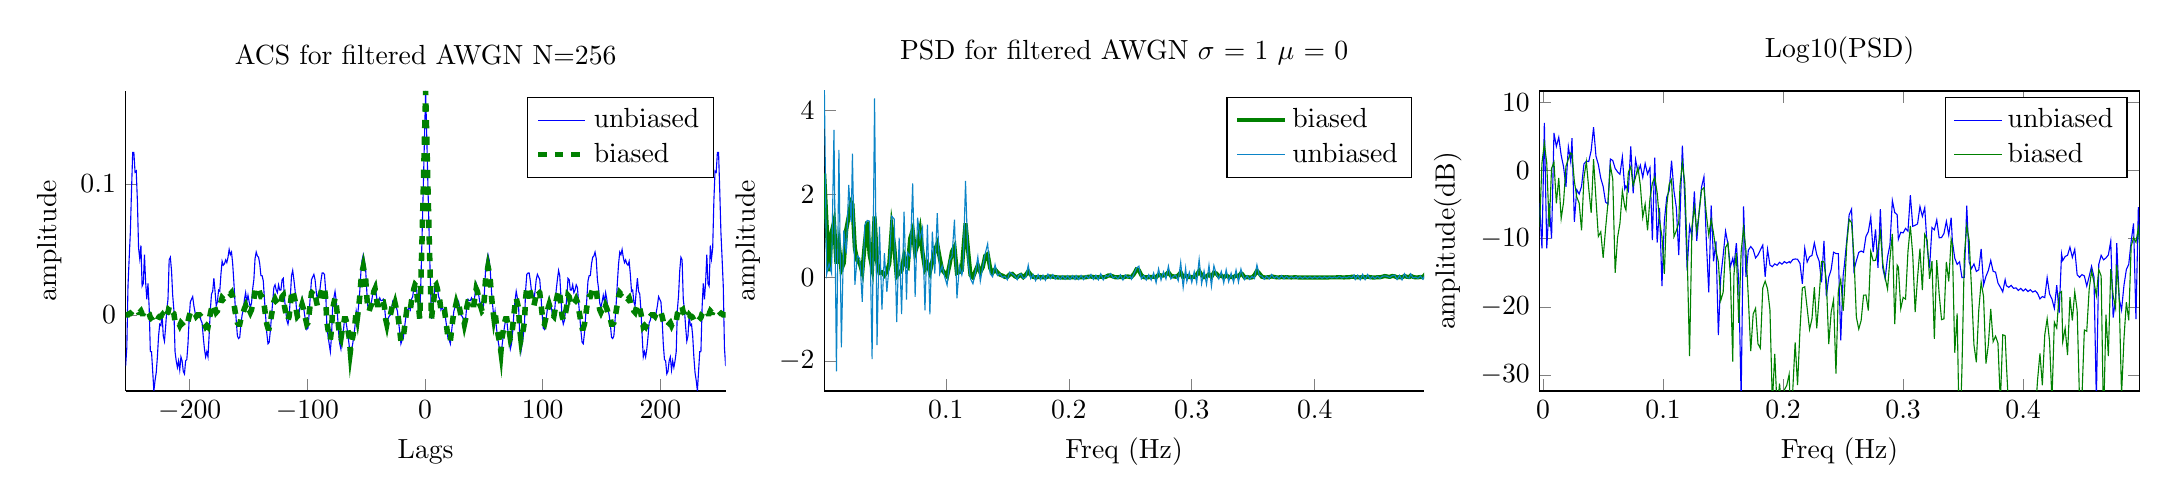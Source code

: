 % This file was created by matlab2tikz v0.4.7 running on MATLAB 8.1.
% Copyright (c) 2008--2014, Nico Schlömer <nico.schloemer@gmail.com>
% All rights reserved.
% Minimal pgfplots version: 1.3
% 
% The latest updates can be retrieved from
%   http://www.mathworks.com/matlabcentral/fileexchange/22022-matlab2tikz
% where you can also make suggestions and rate matlab2tikz.
% 
%
% defining custom colors
\definecolor{mycolor1}{rgb}{0.043,0.518,0.78}%
%
\begin{tikzpicture}

\begin{axis}[%
width=3in,
height=1.5in,
scale only axis,
xmin=0.001,
xmax=0.489,
xlabel={Freq (Hz)},
ymin=-2.723,
ymax=4.475,
ylabel={amplitude},
name=plot2,
title={PSD for filtered AWGN $\sigma$ = 1 $\mu$ = 0},
axis x line*=bottom,
axis y line*=left,
legend style={draw=black,fill=white,legend cell align=left}
]
\addplot [color=black!50!green,solid,line width=1.5pt]
  table[row sep=crcr]{-0.498	0.011\\
-0.496	0.051\\
-0.494	0.144\\
-0.492	0.089\\
-0.49	0.103\\
-0.488	0.078\\
-0.486	0.006\\
-0.484	0.012\\
-0.482	0.003\\
-0.48	0.001\\
-0.478	0.014\\
-0.477	0.041\\
-0.475	0.01\\
-0.473	0.015\\
-0.471	0.036\\
-0.469	0.002\\
-0.467	0.008\\
-0.465	0.0\\
-0.463	0.028\\
-0.461	0.035\\
-0.459	0.015\\
-0.457	0.023\\
-0.455	0.034\\
-0.453	0.018\\
-0.451	0.004\\
-0.449	0.005\\
-0.447	0.0\\
-0.445	0.0\\
-0.443	0.009\\
-0.441	0.017\\
-0.439	0.006\\
-0.437	0.014\\
-0.435	0.002\\
-0.433	0.005\\
-0.432	0.003\\
-0.43	0.017\\
-0.428	0.016\\
-0.426	0.005\\
-0.424	0.006\\
-0.422	0.0\\
-0.42	0.003\\
-0.418	0.007\\
-0.416	0.004\\
-0.414	0.001\\
-0.412	0.002\\
-0.41	0.001\\
-0.408	0.0\\
-0.406	0.0\\
-0.404	0.0\\
-0.402	0.0\\
-0.4	1.486e-05\\
-0.398	4.343e-05\\
-0.396	4.334e-05\\
-0.394	1.888e-05\\
-0.392	0.0\\
-0.39	0.0\\
-0.388	2.94e-05\\
-0.386	0.0\\
-0.385	0.001\\
-0.383	0.004\\
-0.381	0.004\\
-0.379	0.0\\
-0.377	0.003\\
-0.375	0.004\\
-0.373	0.003\\
-0.371	0.009\\
-0.369	0.003\\
-0.367	0.001\\
-0.365	0.014\\
-0.363	0.023\\
-0.361	0.009\\
-0.359	0.002\\
-0.357	0.003\\
-0.355	0.018\\
-0.353	0.095\\
-0.351	0.155\\
-0.349	0.057\\
-0.347	0.001\\
-0.345	7.585e-05\\
-0.343	0.008\\
-0.341	0.002\\
-0.34	0.082\\
-0.338	0.098\\
-0.336	0.024\\
-0.334	0.046\\
-0.332	0.007\\
-0.33	0.007\\
-0.328	0.015\\
-0.326	0.048\\
-0.324	0.003\\
-0.322	0.047\\
-0.32	0.026\\
-0.318	0.095\\
-0.316	0.116\\
-0.314	0.018\\
-0.312	0.072\\
-0.31	0.027\\
-0.308	0.008\\
-0.306	0.058\\
-0.304	0.153\\
-0.302	0.065\\
-0.3	0.013\\
-0.298	0.014\\
-0.296	0.009\\
-0.295	0.038\\
-0.293	0.041\\
-0.291	0.006\\
-0.289	0.118\\
-0.287	0.051\\
-0.285	0.018\\
-0.283	0.027\\
-0.281	0.043\\
-0.279	0.125\\
-0.277	0.07\\
-0.275	0.048\\
-0.273	0.048\\
-0.271	0.065\\
-0.269	0.009\\
-0.267	0.015\\
-0.265	0.015\\
-0.263	0.006\\
-0.261	0.005\\
-0.259	0.007\\
-0.257	0.055\\
-0.255	0.171\\
-0.253	0.192\\
-0.251	0.082\\
-0.25	0.016\\
-0.248	0.009\\
-0.246	0.025\\
-0.244	0.017\\
-0.242	0.001\\
-0.24	0.013\\
-0.238	0.008\\
-0.236	0.003\\
-0.234	0.024\\
-0.232	0.046\\
-0.23	0.046\\
-0.228	0.014\\
-0.226	0.005\\
-0.224	0.019\\
-0.222	0.007\\
-0.22	0.005\\
-0.218	0.01\\
-0.216	0.02\\
-0.214	0.019\\
-0.212	0.005\\
-0.21	0.001\\
-0.208	0.003\\
-0.206	0.001\\
-0.205	0.0\\
-0.203	0.001\\
-0.201	0.001\\
-0.199	0.001\\
-0.197	0.0\\
-0.195	0.001\\
-0.193	0.0\\
-0.191	0.002\\
-0.189	0.0\\
-0.187	0.009\\
-0.185	0.018\\
-0.183	0.024\\
-0.181	0.019\\
-0.179	0.002\\
-0.177	0.003\\
-0.175	0.01\\
-0.173	0.008\\
-0.171	0.002\\
-0.169	0.013\\
-0.167	0.067\\
-0.165	0.144\\
-0.163	0.064\\
-0.161	0.006\\
-0.159	0.061\\
-0.158	0.031\\
-0.156	0.002\\
-0.154	0.03\\
-0.152	0.086\\
-0.15	0.074\\
-0.148	0.016\\
-0.146	0.012\\
-0.144	0.046\\
-0.142	0.067\\
-0.14	0.12\\
-0.138	0.192\\
-0.136	0.113\\
-0.134	0.226\\
-0.132	0.558\\
-0.13	0.518\\
-0.128	0.245\\
-0.126	0.127\\
-0.124	0.29\\
-0.122	0.152\\
-0.12	0.002\\
-0.118	0.061\\
-0.116	0.669\\
-0.114	1.302\\
-0.113	0.585\\
-0.111	0.173\\
-0.109	0.131\\
-0.107	0.107\\
-0.105	0.735\\
-0.103	0.626\\
-0.101	0.305\\
-0.099	0.031\\
-0.097	0.107\\
-0.095	0.182\\
-0.093	0.47\\
-0.091	0.8\\
-0.089	0.65\\
-0.087	0.389\\
-0.085	0.133\\
-0.083	0.321\\
-0.081	0.206\\
-0.079	0.601\\
-0.077	1.116\\
-0.075	0.798\\
-0.073	0.603\\
-0.071	1.132\\
-0.069	0.939\\
-0.068	0.262\\
-0.066	0.293\\
-0.064	0.502\\
-0.062	0.169\\
-0.06	0.104\\
-0.058	0.031\\
-0.056	0.746\\
-0.054	1.183\\
-0.052	0.333\\
-0.05	0.14\\
-0.048	0.052\\
-0.046	0.126\\
-0.044	0.108\\
-0.042	0.379\\
-0.04	1.462\\
-0.038	0.24\\
-0.036	0.539\\
-0.034	1.342\\
-0.032	0.787\\
-0.03	0.132\\
-0.028	0.333\\
-0.026	0.408\\
-0.024	0.696\\
-0.023	1.759\\
-0.021	1.803\\
-0.019	1.466\\
-0.017	1.155\\
-0.015	0.343\\
-0.013	0.197\\
-0.011	0.778\\
-0.009	0.33\\
-0.007	1.322\\
-0.005	1.07\\
-0.003	0.148\\
-0.001	1.285\\
0.001	2.495\\
0.003	1.285\\
0.005	0.148\\
0.007	1.07\\
0.009	1.322\\
0.011	0.33\\
0.013	0.778\\
0.015	0.197\\
0.017	0.343\\
0.019	1.155\\
0.021	1.466\\
0.023	1.803\\
0.024	1.759\\
0.026	0.696\\
0.028	0.408\\
0.03	0.333\\
0.032	0.132\\
0.034	0.787\\
0.036	1.342\\
0.038	0.539\\
0.04	0.24\\
0.042	1.462\\
0.044	0.379\\
0.046	0.108\\
0.048	0.126\\
0.05	0.052\\
0.052	0.14\\
0.054	0.333\\
0.056	1.183\\
0.058	0.746\\
0.06	0.031\\
0.062	0.104\\
0.064	0.169\\
0.066	0.502\\
0.068	0.293\\
0.069	0.262\\
0.071	0.939\\
0.073	1.132\\
0.075	0.603\\
0.077	0.798\\
0.079	1.116\\
0.081	0.601\\
0.083	0.206\\
0.085	0.321\\
0.087	0.133\\
0.089	0.389\\
0.091	0.65\\
0.093	0.8\\
0.095	0.47\\
0.097	0.182\\
0.099	0.107\\
0.101	0.031\\
0.103	0.305\\
0.105	0.626\\
0.107	0.735\\
0.109	0.107\\
0.111	0.131\\
0.113	0.173\\
0.114	0.585\\
0.116	1.302\\
0.118	0.669\\
0.12	0.061\\
0.122	0.002\\
0.124	0.152\\
0.126	0.29\\
0.128	0.127\\
0.13	0.245\\
0.132	0.518\\
0.134	0.558\\
0.136	0.226\\
0.138	0.113\\
0.14	0.192\\
0.142	0.12\\
0.144	0.067\\
0.146	0.046\\
0.148	0.012\\
0.15	0.016\\
0.152	0.074\\
0.154	0.086\\
0.156	0.03\\
0.158	0.002\\
0.159	0.031\\
0.161	0.061\\
0.163	0.006\\
0.165	0.064\\
0.167	0.144\\
0.169	0.067\\
0.171	0.013\\
0.173	0.002\\
0.175	0.008\\
0.177	0.01\\
0.179	0.003\\
0.181	0.002\\
0.183	0.019\\
0.185	0.024\\
0.187	0.018\\
0.189	0.009\\
0.191	0.0\\
0.193	0.002\\
0.195	0.0\\
0.197	0.001\\
0.199	0.0\\
0.201	0.001\\
0.203	0.001\\
0.205	0.001\\
0.206	0.0\\
0.208	0.001\\
0.21	0.003\\
0.212	0.001\\
0.214	0.005\\
0.216	0.019\\
0.218	0.02\\
0.22	0.01\\
0.222	0.005\\
0.224	0.007\\
0.226	0.019\\
0.228	0.005\\
0.23	0.014\\
0.232	0.046\\
0.234	0.046\\
0.236	0.024\\
0.238	0.003\\
0.24	0.008\\
0.242	0.013\\
0.244	0.001\\
0.246	0.017\\
0.248	0.025\\
0.25	0.009\\
0.251	0.016\\
0.253	0.082\\
0.255	0.192\\
0.257	0.171\\
0.259	0.055\\
0.261	0.007\\
0.263	0.005\\
0.265	0.006\\
0.267	0.015\\
0.269	0.015\\
0.271	0.009\\
0.273	0.065\\
0.275	0.048\\
0.277	0.048\\
0.279	0.07\\
0.281	0.125\\
0.283	0.043\\
0.285	0.027\\
0.287	0.018\\
0.289	0.051\\
0.291	0.118\\
0.293	0.006\\
0.295	0.041\\
0.296	0.038\\
0.298	0.009\\
0.3	0.014\\
0.302	0.013\\
0.304	0.065\\
0.306	0.153\\
0.308	0.058\\
0.31	0.008\\
0.312	0.027\\
0.314	0.072\\
0.316	0.018\\
0.318	0.116\\
0.32	0.095\\
0.322	0.026\\
0.324	0.047\\
0.326	0.003\\
0.328	0.048\\
0.33	0.015\\
0.332	0.007\\
0.334	0.007\\
0.336	0.046\\
0.338	0.024\\
0.34	0.098\\
0.341	0.082\\
0.343	0.002\\
0.345	0.008\\
0.347	7.585e-05\\
0.349	0.001\\
0.351	0.057\\
0.353	0.155\\
0.355	0.095\\
0.357	0.018\\
0.359	0.003\\
0.361	0.002\\
0.363	0.009\\
0.365	0.023\\
0.367	0.014\\
0.369	0.001\\
0.371	0.003\\
0.373	0.009\\
0.375	0.003\\
0.377	0.004\\
0.379	0.003\\
0.381	0.0\\
0.383	0.004\\
0.385	0.004\\
0.386	0.001\\
0.388	0.0\\
0.39	2.94e-05\\
0.392	0.0\\
0.394	0.0\\
0.396	1.888e-05\\
0.398	4.334e-05\\
0.4	4.343e-05\\
0.402	1.486e-05\\
0.404	0.0\\
0.406	0.0\\
0.408	0.0\\
0.41	0.0\\
0.412	0.001\\
0.414	0.002\\
0.416	0.001\\
0.418	0.004\\
0.42	0.007\\
0.422	0.003\\
0.424	0.0\\
0.426	0.006\\
0.428	0.005\\
0.43	0.016\\
0.432	0.017\\
0.433	0.003\\
0.435	0.005\\
0.437	0.002\\
0.439	0.014\\
0.441	0.006\\
0.443	0.017\\
0.445	0.009\\
0.447	0.0\\
0.449	0.0\\
0.451	0.005\\
0.453	0.004\\
0.455	0.018\\
0.457	0.034\\
0.459	0.023\\
0.461	0.015\\
0.463	0.035\\
0.465	0.028\\
0.467	0.0\\
0.469	0.008\\
0.471	0.002\\
0.473	0.036\\
0.475	0.015\\
0.477	0.01\\
0.478	0.041\\
0.48	0.014\\
0.482	0.001\\
0.484	0.003\\
0.486	0.012\\
0.488	0.006\\
0.49	0.078\\
0.492	0.103\\
0.494	0.089\\
0.496	0.144\\
0.498	0.051\\
0.5	0.011\\
};
\addlegendentry{biased};

\addplot [color=mycolor1,solid]
  table[row sep=crcr]{-0.498	0.011\\
-0.496	-0.027\\
-0.494	0.289\\
-0.492	-0.007\\
-0.49	0.167\\
-0.488	0.091\\
-0.486	-0.042\\
-0.484	0.035\\
-0.482	-0.021\\
-0.48	0.009\\
-0.478	-0.013\\
-0.477	0.086\\
-0.475	-0.013\\
-0.473	-0.007\\
-0.471	0.092\\
-0.469	-0.058\\
-0.467	0.052\\
-0.465	-0.049\\
-0.463	0.057\\
-0.461	0.042\\
-0.459	-0.0\\
-0.457	0.028\\
-0.455	0.039\\
-0.453	0.028\\
-0.451	-0.02\\
-0.449	0.028\\
-0.447	-0.03\\
-0.445	0.027\\
-0.443	-0.03\\
-0.441	0.07\\
-0.439	-0.053\\
-0.437	0.075\\
-0.435	-0.057\\
-0.433	0.055\\
-0.432	-0.048\\
-0.43	0.06\\
-0.428	-0.008\\
-0.426	0.021\\
-0.424	-0.01\\
-0.422	0.013\\
-0.42	-0.015\\
-0.418	0.027\\
-0.416	-0.014\\
-0.414	0.014\\
-0.412	-0.013\\
-0.41	0.016\\
-0.408	-0.017\\
-0.406	0.017\\
-0.404	-0.018\\
-0.402	0.017\\
-0.4	-0.018\\
-0.398	0.017\\
-0.396	-0.019\\
-0.394	0.017\\
-0.392	-0.019\\
-0.39	0.019\\
-0.388	-0.021\\
-0.386	0.019\\
-0.385	-0.021\\
-0.383	0.025\\
-0.381	-0.017\\
-0.379	0.019\\
-0.377	-0.022\\
-0.375	0.032\\
-0.373	-0.033\\
-0.371	0.048\\
-0.369	-0.034\\
-0.367	0.028\\
-0.365	-0.021\\
-0.363	0.071\\
-0.361	-0.035\\
-0.359	0.033\\
-0.357	-0.043\\
-0.355	0.036\\
-0.353	0.045\\
-0.351	0.304\\
-0.349	-0.027\\
-0.347	0.027\\
-0.345	-0.046\\
-0.343	0.042\\
-0.341	-0.052\\
-0.34	0.093\\
-0.338	0.204\\
-0.336	-0.113\\
-0.334	0.18\\
-0.332	-0.119\\
-0.33	0.104\\
-0.328	-0.103\\
-0.326	0.188\\
-0.324	-0.135\\
-0.322	0.145\\
-0.32	-0.037\\
-0.318	0.076\\
-0.316	0.285\\
-0.314	-0.212\\
-0.312	0.295\\
-0.31	-0.165\\
-0.308	0.157\\
-0.306	-0.152\\
-0.304	0.434\\
-0.302	-0.129\\
-0.3	0.142\\
-0.298	-0.122\\
-0.296	0.124\\
-0.295	-0.098\\
-0.293	0.225\\
-0.291	-0.241\\
-0.289	0.363\\
-0.287	-0.081\\
-0.285	0.054\\
-0.283	0.026\\
-0.281	-0.037\\
-0.279	0.272\\
-0.277	-0.037\\
-0.275	0.137\\
-0.273	-0.064\\
-0.271	0.207\\
-0.269	-0.127\\
-0.267	0.108\\
-0.265	-0.063\\
-0.263	0.066\\
-0.261	-0.063\\
-0.259	0.048\\
-0.257	-0.034\\
-0.255	0.271\\
-0.253	0.223\\
-0.251	0.094\\
-0.25	-0.041\\
-0.248	0.029\\
-0.246	-0.003\\
-0.244	0.06\\
-0.242	-0.061\\
-0.24	0.063\\
-0.238	-0.035\\
-0.236	0.027\\
-0.234	-0.014\\
-0.232	0.093\\
-0.23	0.023\\
-0.228	0.047\\
-0.226	-0.058\\
-0.224	0.087\\
-0.222	-0.057\\
-0.22	0.054\\
-0.218	-0.046\\
-0.216	0.072\\
-0.214	-0.022\\
-0.212	0.044\\
-0.21	-0.05\\
-0.208	0.05\\
-0.206	-0.049\\
-0.205	0.044\\
-0.203	-0.046\\
-0.201	0.044\\
-0.199	-0.046\\
-0.197	0.042\\
-0.195	-0.045\\
-0.193	0.041\\
-0.191	-0.043\\
-0.189	0.039\\
-0.187	-0.041\\
-0.185	0.07\\
-0.183	-0.028\\
-0.181	0.081\\
-0.179	-0.068\\
-0.177	0.058\\
-0.175	-0.052\\
-0.173	0.069\\
-0.171	-0.077\\
-0.169	0.068\\
-0.167	-0.028\\
-0.165	0.297\\
-0.163	-0.0\\
-0.161	-0.023\\
-0.159	0.086\\
-0.158	0.04\\
-0.156	-0.052\\
-0.154	0.039\\
-0.152	0.083\\
-0.15	0.129\\
-0.148	-0.057\\
-0.146	0.027\\
-0.144	0.004\\
-0.142	0.091\\
-0.14	0.047\\
-0.138	0.308\\
-0.136	0.016\\
-0.134	0.091\\
-0.132	0.81\\
-0.13	0.574\\
-0.128	0.25\\
-0.126	-0.093\\
-0.124	0.493\\
-0.122	0.108\\
-0.12	-0.153\\
-0.118	-0.034\\
-0.116	0.388\\
-0.114	2.315\\
-0.113	0.198\\
-0.111	0.057\\
-0.109	0.283\\
-0.107	-0.5\\
-0.105	1.387\\
-0.103	0.503\\
-0.101	0.407\\
-0.099	-0.183\\
-0.097	0.02\\
-0.095	0.283\\
-0.093	0.087\\
-0.091	1.545\\
-0.089	0.095\\
-0.087	1.099\\
-0.085	-0.885\\
-0.083	1.265\\
-0.081	-0.792\\
-0.079	1.192\\
-0.077	0.928\\
-0.075	1.437\\
-0.073	-0.463\\
-0.071	2.255\\
-0.069	0.5\\
-0.068	0.593\\
-0.066	-0.534\\
-0.064	1.579\\
-0.062	-0.879\\
-0.06	0.953\\
-0.058	-1.072\\
-0.056	1.401\\
-0.054	1.471\\
-0.052	0.323\\
-0.05	-0.344\\
-0.048	0.581\\
-0.046	-0.773\\
-0.044	1.22\\
-0.042	-1.623\\
-0.04	4.297\\
-0.038	-1.958\\
-0.036	1.351\\
-0.034	1.369\\
-0.032	1.246\\
-0.03	-0.586\\
-0.028	0.452\\
-0.026	0.523\\
-0.024	-0.177\\
-0.023	2.971\\
-0.021	1.332\\
-0.019	2.22\\
-0.017	0.578\\
-0.015	1.132\\
-0.013	-1.677\\
-0.011	3.06\\
-0.009	-2.251\\
-0.007	3.541\\
-0.005	0.1\\
-0.003	0.332\\
-0.001	0.072\\
0.001	4.971\\
0.003	0.072\\
0.005	0.332\\
0.007	0.1\\
0.009	3.541\\
0.011	-2.251\\
0.013	3.06\\
0.015	-1.677\\
0.017	1.132\\
0.019	0.578\\
0.021	2.22\\
0.023	1.332\\
0.024	2.971\\
0.026	-0.177\\
0.028	0.523\\
0.03	0.452\\
0.032	-0.586\\
0.034	1.246\\
0.036	1.369\\
0.038	1.351\\
0.04	-1.958\\
0.042	4.297\\
0.044	-1.623\\
0.046	1.22\\
0.048	-0.773\\
0.05	0.581\\
0.052	-0.344\\
0.054	0.323\\
0.056	1.471\\
0.058	1.401\\
0.06	-1.072\\
0.062	0.953\\
0.064	-0.879\\
0.066	1.579\\
0.068	-0.534\\
0.069	0.593\\
0.071	0.5\\
0.073	2.255\\
0.075	-0.463\\
0.077	1.437\\
0.079	0.928\\
0.081	1.192\\
0.083	-0.792\\
0.085	1.265\\
0.087	-0.885\\
0.089	1.099\\
0.091	0.095\\
0.093	1.545\\
0.095	0.087\\
0.097	0.283\\
0.099	0.02\\
0.101	-0.183\\
0.103	0.407\\
0.105	0.503\\
0.107	1.387\\
0.109	-0.5\\
0.111	0.283\\
0.113	0.057\\
0.114	0.198\\
0.116	2.315\\
0.118	0.388\\
0.12	-0.034\\
0.122	-0.153\\
0.124	0.108\\
0.126	0.493\\
0.128	-0.093\\
0.13	0.25\\
0.132	0.574\\
0.134	0.81\\
0.136	0.091\\
0.138	0.016\\
0.14	0.308\\
0.142	0.047\\
0.144	0.091\\
0.146	0.004\\
0.148	0.027\\
0.15	-0.057\\
0.152	0.129\\
0.154	0.083\\
0.156	0.039\\
0.158	-0.052\\
0.159	0.04\\
0.161	0.086\\
0.163	-0.023\\
0.165	-0.0\\
0.167	0.297\\
0.169	-0.028\\
0.171	0.068\\
0.173	-0.077\\
0.175	0.069\\
0.177	-0.052\\
0.179	0.058\\
0.181	-0.068\\
0.183	0.081\\
0.185	-0.028\\
0.187	0.07\\
0.189	-0.041\\
0.191	0.039\\
0.193	-0.043\\
0.195	0.041\\
0.197	-0.045\\
0.199	0.042\\
0.201	-0.046\\
0.203	0.044\\
0.205	-0.046\\
0.206	0.044\\
0.208	-0.049\\
0.21	0.05\\
0.212	-0.05\\
0.214	0.044\\
0.216	-0.022\\
0.218	0.072\\
0.22	-0.046\\
0.222	0.054\\
0.224	-0.057\\
0.226	0.087\\
0.228	-0.058\\
0.23	0.047\\
0.232	0.023\\
0.234	0.093\\
0.236	-0.014\\
0.238	0.027\\
0.24	-0.035\\
0.242	0.063\\
0.244	-0.061\\
0.246	0.06\\
0.248	-0.003\\
0.25	0.029\\
0.251	-0.041\\
0.253	0.094\\
0.255	0.223\\
0.257	0.271\\
0.259	-0.034\\
0.261	0.048\\
0.263	-0.063\\
0.265	0.066\\
0.267	-0.063\\
0.269	0.108\\
0.271	-0.127\\
0.273	0.207\\
0.275	-0.064\\
0.277	0.137\\
0.279	-0.037\\
0.281	0.272\\
0.283	-0.037\\
0.285	0.026\\
0.287	0.054\\
0.289	-0.081\\
0.291	0.363\\
0.293	-0.241\\
0.295	0.225\\
0.296	-0.098\\
0.298	0.124\\
0.3	-0.122\\
0.302	0.142\\
0.304	-0.129\\
0.306	0.434\\
0.308	-0.152\\
0.31	0.157\\
0.312	-0.165\\
0.314	0.295\\
0.316	-0.212\\
0.318	0.285\\
0.32	0.076\\
0.322	-0.037\\
0.324	0.145\\
0.326	-0.135\\
0.328	0.188\\
0.33	-0.103\\
0.332	0.104\\
0.334	-0.119\\
0.336	0.18\\
0.338	-0.113\\
0.34	0.204\\
0.341	0.093\\
0.343	-0.052\\
0.345	0.042\\
0.347	-0.046\\
0.349	0.027\\
0.351	-0.027\\
0.353	0.304\\
0.355	0.045\\
0.357	0.036\\
0.359	-0.043\\
0.361	0.033\\
0.363	-0.035\\
0.365	0.071\\
0.367	-0.021\\
0.369	0.028\\
0.371	-0.034\\
0.373	0.048\\
0.375	-0.033\\
0.377	0.032\\
0.379	-0.022\\
0.381	0.019\\
0.383	-0.017\\
0.385	0.025\\
0.386	-0.021\\
0.388	0.019\\
0.39	-0.021\\
0.392	0.019\\
0.394	-0.019\\
0.396	0.017\\
0.398	-0.019\\
0.4	0.017\\
0.402	-0.018\\
0.404	0.017\\
0.406	-0.018\\
0.408	0.017\\
0.41	-0.017\\
0.412	0.016\\
0.414	-0.013\\
0.416	0.014\\
0.418	-0.014\\
0.42	0.027\\
0.422	-0.015\\
0.424	0.013\\
0.426	-0.01\\
0.428	0.021\\
0.43	-0.008\\
0.432	0.06\\
0.433	-0.048\\
0.435	0.055\\
0.437	-0.057\\
0.439	0.075\\
0.441	-0.053\\
0.443	0.07\\
0.445	-0.03\\
0.447	0.027\\
0.449	-0.03\\
0.451	0.028\\
0.453	-0.02\\
0.455	0.028\\
0.457	0.039\\
0.459	0.028\\
0.461	-0.0\\
0.463	0.042\\
0.465	0.057\\
0.467	-0.049\\
0.469	0.052\\
0.471	-0.058\\
0.473	0.092\\
0.475	-0.007\\
0.477	-0.013\\
0.478	0.086\\
0.48	-0.013\\
0.482	0.009\\
0.484	-0.021\\
0.486	0.035\\
0.488	-0.042\\
0.49	0.091\\
0.492	0.167\\
0.494	-0.007\\
0.496	0.289\\
0.498	-0.027\\
0.5	0.011\\
};
\addlegendentry{unbiased};

\end{axis}

\begin{axis}[%
width=3in,
height=1.5in,
scale only axis,
xmin=-254.5,
xmax=255.5,
xlabel={Lags},
ymin=-0.058,
ymax=0.171,
ylabel={amplitude},
at=(plot2.left of south west),
anchor=right of south east,
title={ACS for filtered AWGN N=256},
axis x line*=bottom,
axis y line*=left,
legend style={draw=black,fill=white,legend cell align=left}
]
\addplot [color=blue,solid]
  table[row sep=crcr]{-254.5	-0.039\\
-253.5	-0.025\\
-252.5	0.022\\
-251.5	0.043\\
-250.5	0.063\\
-249.5	0.095\\
-248.5	0.124\\
-247.5	0.124\\
-246.5	0.109\\
-245.5	0.11\\
-244.5	0.087\\
-243.5	0.051\\
-242.5	0.043\\
-241.5	0.053\\
-240.5	0.022\\
-239.5	0.024\\
-238.5	0.046\\
-237.5	0.025\\
-236.5	0.012\\
-235.5	0.024\\
-234.5	0.006\\
-233.5	-0.028\\
-232.5	-0.028\\
-231.5	-0.043\\
-230.5	-0.058\\
-229.5	-0.05\\
-228.5	-0.044\\
-227.5	-0.032\\
-226.5	-0.016\\
-225.5	-0.007\\
-224.5	-0.008\\
-223.5	0.0\\
-222.5	-0.016\\
-221.5	-0.02\\
-220.5	-0.009\\
-219.5	0.004\\
-218.5	0.012\\
-217.5	0.042\\
-216.5	0.044\\
-215.5	0.034\\
-214.5	0.015\\
-213.5	0.004\\
-212.5	-0.028\\
-211.5	-0.035\\
-210.5	-0.04\\
-209.5	-0.035\\
-208.5	-0.042\\
-207.5	-0.032\\
-206.5	-0.035\\
-205.5	-0.043\\
-204.5	-0.045\\
-203.5	-0.035\\
-202.5	-0.034\\
-201.5	-0.022\\
-200.5	-0.003\\
-199.5	0.01\\
-198.5	0.012\\
-197.5	0.014\\
-196.5	0.007\\
-195.5	0.002\\
-194.5	-0.003\\
-193.5	-0.002\\
-192.5	-0.001\\
-191.5	0.001\\
-190.5	-0.004\\
-189.5	-0.006\\
-188.5	-0.017\\
-187.5	-0.026\\
-186.5	-0.032\\
-185.5	-0.028\\
-184.5	-0.032\\
-183.5	-0.015\\
-182.5	0.004\\
-181.5	0.016\\
-180.5	0.018\\
-179.5	0.028\\
-178.5	0.018\\
-177.5	0.007\\
-176.5	0.01\\
-175.5	0.019\\
-174.5	0.018\\
-173.5	0.031\\
-172.5	0.041\\
-171.5	0.038\\
-170.5	0.039\\
-169.5	0.042\\
-168.5	0.04\\
-167.5	0.044\\
-166.5	0.05\\
-165.5	0.046\\
-164.5	0.048\\
-163.5	0.039\\
-162.5	0.025\\
-161.5	0.009\\
-160.5	-0.004\\
-159.5	-0.016\\
-158.5	-0.018\\
-157.5	-0.017\\
-156.5	-0.007\\
-155.5	-4.674e-05\\
-154.5	0.004\\
-153.5	0.012\\
-152.5	0.017\\
-151.5	0.01\\
-150.5	0.015\\
-149.5	0.01\\
-148.5	0.006\\
-147.5	0.009\\
-146.5	0.02\\
-145.5	0.027\\
-144.5	0.043\\
-143.5	0.048\\
-142.5	0.045\\
-141.5	0.044\\
-140.5	0.039\\
-139.5	0.03\\
-138.5	0.03\\
-137.5	0.026\\
-136.5	0.012\\
-135.5	-0.001\\
-134.5	-0.014\\
-133.5	-0.022\\
-132.5	-0.021\\
-131.5	-0.012\\
-130.5	-0.001\\
-129.5	0.01\\
-128.5	0.021\\
-127.5	0.023\\
-126.5	0.019\\
-125.5	0.017\\
-124.5	0.023\\
-123.5	0.019\\
-122.5	0.019\\
-121.5	0.027\\
-120.5	0.028\\
-119.5	0.013\\
-118.5	0.004\\
-117.5	-0.004\\
-116.5	-0.007\\
-115.5	-0.002\\
-114.5	0.014\\
-113.5	0.03\\
-112.5	0.034\\
-111.5	0.027\\
-110.5	0.019\\
-109.5	0.007\\
-108.5	-0.003\\
-107.5	-0.001\\
-106.5	0.005\\
-105.5	0.009\\
-104.5	0.013\\
-103.5	0.008\\
-102.5	0.001\\
-101.5	-0.005\\
-100.5	-0.011\\
-99.5	-0.01\\
-98.5	0.001\\
-97.5	0.015\\
-96.5	0.027\\
-95.5	0.029\\
-94.5	0.031\\
-93.5	0.027\\
-92.5	0.018\\
-91.5	0.011\\
-90.5	0.017\\
-89.5	0.018\\
-88.5	0.026\\
-87.5	0.032\\
-86.5	0.032\\
-85.5	0.031\\
-84.5	0.019\\
-83.5	-0.007\\
-82.5	-0.016\\
-81.5	-0.022\\
-80.5	-0.028\\
-79.5	-0.016\\
-78.5	0.007\\
-77.5	0.013\\
-76.5	0.018\\
-75.5	0.011\\
-74.5	0.001\\
-73.5	-0.013\\
-72.5	-0.022\\
-71.5	-0.026\\
-70.5	-0.017\\
-69.5	-0.013\\
-68.5	-0.004\\
-67.5	-0.004\\
-66.5	-0.009\\
-65.5	-0.016\\
-64.5	-0.023\\
-63.5	-0.037\\
-62.5	-0.027\\
-61.5	-0.022\\
-60.5	-0.016\\
-59.5	-0.008\\
-58.5	0.003\\
-57.5	-0.002\\
-56.5	0.007\\
-55.5	0.018\\
-54.5	0.033\\
-53.5	0.042\\
-52.5	0.046\\
-51.5	0.041\\
-50.5	0.035\\
-49.5	0.018\\
-48.5	0.005\\
-47.5	0.004\\
-46.5	0.008\\
-45.5	0.01\\
-44.5	0.016\\
-43.5	0.021\\
-42.5	0.024\\
-41.5	0.016\\
-40.5	0.009\\
-39.5	0.01\\
-38.5	0.013\\
-37.5	0.011\\
-36.5	0.011\\
-35.5	0.012\\
-34.5	0.007\\
-33.5	-0.003\\
-32.5	-0.008\\
-31.5	-0.003\\
-30.5	-0.001\\
-29.5	-2.305e-05\\
-28.5	0.005\\
-27.5	0.01\\
-26.5	0.007\\
-25.5	0.01\\
-24.5	0.006\\
-23.5	0.003\\
-22.5	-0.005\\
-21.5	-0.013\\
-20.5	-0.022\\
-19.5	-0.019\\
-18.5	-0.018\\
-17.5	-0.01\\
-16.5	-0.003\\
-15.5	0.004\\
-14.5	0.004\\
-13.5	0.006\\
-12.5	0.004\\
-11.5	0.012\\
-10.5	0.014\\
-9.5	0.021\\
-8.5	0.023\\
-7.5	0.023\\
-6.5	0.013\\
-5.5	0.006\\
-4.5	-0.003\\
-3.5	0.027\\
-2.5	0.061\\
-1.5	0.097\\
-0.5	0.134\\
0.5	0.171\\
1.5	0.134\\
2.5	0.097\\
3.5	0.061\\
4.5	0.027\\
5.5	-0.003\\
6.5	0.006\\
7.5	0.013\\
8.5	0.023\\
9.5	0.023\\
10.5	0.021\\
11.5	0.014\\
12.5	0.012\\
13.5	0.004\\
14.5	0.006\\
15.5	0.004\\
16.5	0.004\\
17.5	-0.003\\
18.5	-0.01\\
19.5	-0.018\\
20.5	-0.019\\
21.5	-0.022\\
22.5	-0.013\\
23.5	-0.005\\
24.5	0.003\\
25.5	0.006\\
26.5	0.01\\
27.5	0.007\\
28.5	0.01\\
29.5	0.005\\
30.5	-2.305e-05\\
31.5	-0.001\\
32.5	-0.003\\
33.5	-0.008\\
34.5	-0.003\\
35.5	0.007\\
36.5	0.012\\
37.5	0.011\\
38.5	0.011\\
39.5	0.013\\
40.5	0.01\\
41.5	0.009\\
42.5	0.016\\
43.5	0.024\\
44.5	0.021\\
45.5	0.016\\
46.5	0.01\\
47.5	0.008\\
48.5	0.004\\
49.5	0.005\\
50.5	0.018\\
51.5	0.035\\
52.5	0.041\\
53.5	0.046\\
54.5	0.042\\
55.5	0.033\\
56.5	0.018\\
57.5	0.007\\
58.5	-0.002\\
59.5	0.003\\
60.5	-0.008\\
61.5	-0.016\\
62.5	-0.022\\
63.5	-0.027\\
64.5	-0.037\\
65.5	-0.023\\
66.5	-0.016\\
67.5	-0.009\\
68.5	-0.004\\
69.5	-0.004\\
70.5	-0.013\\
71.5	-0.017\\
72.5	-0.026\\
73.5	-0.022\\
74.5	-0.013\\
75.5	0.001\\
76.5	0.011\\
77.5	0.018\\
78.5	0.013\\
79.5	0.007\\
80.5	-0.016\\
81.5	-0.028\\
82.5	-0.022\\
83.5	-0.016\\
84.5	-0.007\\
85.5	0.019\\
86.5	0.031\\
87.5	0.032\\
88.5	0.032\\
89.5	0.026\\
90.5	0.018\\
91.5	0.017\\
92.5	0.011\\
93.5	0.018\\
94.5	0.027\\
95.5	0.031\\
96.5	0.029\\
97.5	0.027\\
98.5	0.015\\
99.5	0.001\\
100.5	-0.01\\
101.5	-0.011\\
102.5	-0.005\\
103.5	0.001\\
104.5	0.008\\
105.5	0.013\\
106.5	0.009\\
107.5	0.005\\
108.5	-0.001\\
109.5	-0.003\\
110.5	0.007\\
111.5	0.019\\
112.5	0.027\\
113.5	0.034\\
114.5	0.03\\
115.5	0.014\\
116.5	-0.002\\
117.5	-0.007\\
118.5	-0.004\\
119.5	0.004\\
120.5	0.013\\
121.5	0.028\\
122.5	0.027\\
123.5	0.019\\
124.5	0.019\\
125.5	0.023\\
126.5	0.017\\
127.5	0.019\\
128.5	0.023\\
129.5	0.021\\
130.5	0.01\\
131.5	-0.001\\
132.5	-0.012\\
133.5	-0.021\\
134.5	-0.022\\
135.5	-0.014\\
136.5	-0.001\\
137.5	0.012\\
138.5	0.026\\
139.5	0.03\\
140.5	0.03\\
141.5	0.039\\
142.5	0.044\\
143.5	0.045\\
144.5	0.048\\
145.5	0.043\\
146.5	0.027\\
147.5	0.02\\
148.5	0.009\\
149.5	0.006\\
150.5	0.01\\
151.5	0.015\\
152.5	0.01\\
153.5	0.017\\
154.5	0.012\\
155.5	0.004\\
156.5	-4.674e-05\\
157.5	-0.007\\
158.5	-0.017\\
159.5	-0.018\\
160.5	-0.016\\
161.5	-0.004\\
162.5	0.009\\
163.5	0.025\\
164.5	0.039\\
165.5	0.048\\
166.5	0.046\\
167.5	0.05\\
168.5	0.044\\
169.5	0.04\\
170.5	0.042\\
171.5	0.039\\
172.5	0.038\\
173.5	0.041\\
174.5	0.031\\
175.5	0.018\\
176.5	0.019\\
177.5	0.01\\
178.5	0.007\\
179.5	0.018\\
180.5	0.028\\
181.5	0.018\\
182.5	0.016\\
183.5	0.004\\
184.5	-0.015\\
185.5	-0.032\\
186.5	-0.028\\
187.5	-0.032\\
188.5	-0.026\\
189.5	-0.017\\
190.5	-0.006\\
191.5	-0.004\\
192.5	0.001\\
193.5	-0.001\\
194.5	-0.002\\
195.5	-0.003\\
196.5	0.002\\
197.5	0.007\\
198.5	0.014\\
199.5	0.012\\
200.5	0.01\\
201.5	-0.003\\
202.5	-0.022\\
203.5	-0.034\\
204.5	-0.035\\
205.5	-0.045\\
206.5	-0.043\\
207.5	-0.035\\
208.5	-0.032\\
209.5	-0.042\\
210.5	-0.035\\
211.5	-0.04\\
212.5	-0.035\\
213.5	-0.028\\
214.5	0.004\\
215.5	0.015\\
216.5	0.034\\
217.5	0.044\\
218.5	0.042\\
219.5	0.012\\
220.5	0.004\\
221.5	-0.009\\
222.5	-0.02\\
223.5	-0.016\\
224.5	0.0\\
225.5	-0.008\\
226.5	-0.007\\
227.5	-0.016\\
228.5	-0.032\\
229.5	-0.044\\
230.5	-0.05\\
231.5	-0.058\\
232.5	-0.043\\
233.5	-0.028\\
234.5	-0.028\\
235.5	0.006\\
236.5	0.024\\
237.5	0.012\\
238.5	0.025\\
239.5	0.046\\
240.5	0.024\\
241.5	0.022\\
242.5	0.053\\
243.5	0.043\\
244.5	0.051\\
245.5	0.087\\
246.5	0.11\\
247.5	0.109\\
248.5	0.124\\
249.5	0.124\\
250.5	0.095\\
251.5	0.063\\
252.5	0.043\\
253.5	0.022\\
254.5	-0.025\\
255.5	-0.039\\
};
\addlegendentry{unbiased};

\addplot [color=black!50!green,dashed,line width=2.0pt]
  table[row sep=crcr]{-254.5	-0.0\\
-253.5	-0.0\\
-252.5	0.0\\
-251.5	0.001\\
-250.5	0.001\\
-249.5	0.002\\
-248.5	0.003\\
-247.5	0.004\\
-246.5	0.004\\
-245.5	0.004\\
-244.5	0.004\\
-243.5	0.002\\
-242.5	0.002\\
-241.5	0.003\\
-240.5	0.001\\
-239.5	0.001\\
-238.5	0.003\\
-237.5	0.002\\
-236.5	0.001\\
-235.5	0.002\\
-234.5	0.001\\
-233.5	-0.002\\
-232.5	-0.003\\
-231.5	-0.004\\
-230.5	-0.006\\
-229.5	-0.005\\
-228.5	-0.005\\
-227.5	-0.004\\
-226.5	-0.002\\
-225.5	-0.001\\
-224.5	-0.001\\
-223.5	5.603e-05\\
-222.5	-0.002\\
-221.5	-0.003\\
-220.5	-0.001\\
-219.5	0.001\\
-218.5	0.002\\
-217.5	0.006\\
-216.5	0.007\\
-215.5	0.005\\
-214.5	0.002\\
-213.5	0.001\\
-212.5	-0.005\\
-211.5	-0.006\\
-210.5	-0.007\\
-209.5	-0.006\\
-208.5	-0.008\\
-207.5	-0.006\\
-206.5	-0.007\\
-205.5	-0.008\\
-204.5	-0.009\\
-203.5	-0.007\\
-202.5	-0.007\\
-201.5	-0.005\\
-200.5	-0.001\\
-199.5	0.002\\
-198.5	0.003\\
-197.5	0.003\\
-196.5	0.002\\
-195.5	0.001\\
-194.5	-0.001\\
-193.5	-0.0\\
-192.5	-0.0\\
-191.5	0.0\\
-190.5	-0.001\\
-189.5	-0.002\\
-188.5	-0.005\\
-187.5	-0.007\\
-186.5	-0.009\\
-185.5	-0.008\\
-184.5	-0.009\\
-183.5	-0.004\\
-182.5	0.001\\
-181.5	0.005\\
-180.5	0.005\\
-179.5	0.008\\
-178.5	0.005\\
-177.5	0.002\\
-176.5	0.003\\
-175.5	0.006\\
-174.5	0.006\\
-173.5	0.01\\
-172.5	0.013\\
-171.5	0.012\\
-170.5	0.013\\
-169.5	0.014\\
-168.5	0.014\\
-167.5	0.015\\
-166.5	0.017\\
-165.5	0.016\\
-164.5	0.017\\
-163.5	0.014\\
-162.5	0.009\\
-161.5	0.003\\
-160.5	-0.002\\
-159.5	-0.006\\
-158.5	-0.007\\
-157.5	-0.007\\
-156.5	-0.003\\
-155.5	-1.826e-05\\
-154.5	0.002\\
-153.5	0.005\\
-152.5	0.007\\
-151.5	0.004\\
-150.5	0.006\\
-149.5	0.004\\
-148.5	0.002\\
-147.5	0.004\\
-146.5	0.009\\
-145.5	0.012\\
-144.5	0.019\\
-143.5	0.021\\
-142.5	0.02\\
-141.5	0.02\\
-140.5	0.017\\
-139.5	0.014\\
-138.5	0.014\\
-137.5	0.012\\
-136.5	0.006\\
-135.5	-0.001\\
-134.5	-0.007\\
-133.5	-0.01\\
-132.5	-0.01\\
-131.5	-0.006\\
-130.5	-0.0\\
-129.5	0.005\\
-128.5	0.01\\
-127.5	0.012\\
-126.5	0.01\\
-125.5	0.009\\
-124.5	0.012\\
-123.5	0.01\\
-122.5	0.01\\
-121.5	0.014\\
-120.5	0.015\\
-119.5	0.007\\
-118.5	0.002\\
-117.5	-0.002\\
-116.5	-0.004\\
-115.5	-0.001\\
-114.5	0.008\\
-113.5	0.016\\
-112.5	0.019\\
-111.5	0.015\\
-110.5	0.011\\
-109.5	0.004\\
-108.5	-0.001\\
-107.5	-0.0\\
-106.5	0.003\\
-105.5	0.005\\
-104.5	0.008\\
-103.5	0.005\\
-102.5	0.0\\
-101.5	-0.003\\
-100.5	-0.007\\
-99.5	-0.006\\
-98.5	0.001\\
-97.5	0.009\\
-96.5	0.017\\
-95.5	0.018\\
-94.5	0.019\\
-93.5	0.017\\
-92.5	0.011\\
-91.5	0.007\\
-90.5	0.011\\
-89.5	0.012\\
-88.5	0.017\\
-87.5	0.021\\
-86.5	0.021\\
-85.5	0.021\\
-84.5	0.013\\
-83.5	-0.005\\
-82.5	-0.011\\
-81.5	-0.015\\
-80.5	-0.019\\
-79.5	-0.011\\
-78.5	0.005\\
-77.5	0.009\\
-76.5	0.013\\
-75.5	0.008\\
-74.5	0.0\\
-73.5	-0.009\\
-72.5	-0.016\\
-71.5	-0.018\\
-70.5	-0.012\\
-69.5	-0.009\\
-68.5	-0.003\\
-67.5	-0.003\\
-66.5	-0.006\\
-65.5	-0.012\\
-64.5	-0.017\\
-63.5	-0.028\\
-62.5	-0.021\\
-61.5	-0.017\\
-60.5	-0.012\\
-59.5	-0.006\\
-58.5	0.003\\
-57.5	-0.002\\
-56.5	0.005\\
-55.5	0.014\\
-54.5	0.026\\
-53.5	0.033\\
-52.5	0.037\\
-51.5	0.032\\
-50.5	0.028\\
-49.5	0.014\\
-48.5	0.004\\
-47.5	0.003\\
-46.5	0.006\\
-45.5	0.008\\
-44.5	0.013\\
-43.5	0.018\\
-42.5	0.02\\
-41.5	0.014\\
-40.5	0.008\\
-39.5	0.008\\
-38.5	0.011\\
-37.5	0.009\\
-36.5	0.01\\
-35.5	0.01\\
-34.5	0.006\\
-33.5	-0.003\\
-32.5	-0.007\\
-31.5	-0.002\\
-30.5	-0.001\\
-29.5	-2.035e-05\\
-28.5	0.004\\
-27.5	0.009\\
-26.5	0.006\\
-25.5	0.009\\
-24.5	0.005\\
-23.5	0.002\\
-22.5	-0.004\\
-21.5	-0.012\\
-20.5	-0.02\\
-19.5	-0.018\\
-18.5	-0.017\\
-17.5	-0.01\\
-16.5	-0.003\\
-15.5	0.004\\
-14.5	0.004\\
-13.5	0.006\\
-12.5	0.004\\
-11.5	0.011\\
-10.5	0.014\\
-9.5	0.02\\
-8.5	0.023\\
-7.5	0.022\\
-6.5	0.012\\
-5.5	0.006\\
-4.5	-0.003\\
-3.5	0.026\\
-2.5	0.06\\
-1.5	0.096\\
-0.5	0.134\\
0.5	0.171\\
1.5	0.134\\
2.5	0.096\\
3.5	0.06\\
4.5	0.026\\
5.5	-0.003\\
6.5	0.006\\
7.5	0.012\\
8.5	0.022\\
9.5	0.023\\
10.5	0.02\\
11.5	0.014\\
12.5	0.011\\
13.5	0.004\\
14.5	0.006\\
15.5	0.004\\
16.5	0.004\\
17.5	-0.003\\
18.5	-0.01\\
19.5	-0.017\\
20.5	-0.018\\
21.5	-0.02\\
22.5	-0.012\\
23.5	-0.004\\
24.5	0.002\\
25.5	0.005\\
26.5	0.009\\
27.5	0.006\\
28.5	0.009\\
29.5	0.004\\
30.5	-2.035e-05\\
31.5	-0.001\\
32.5	-0.002\\
33.5	-0.007\\
34.5	-0.003\\
35.5	0.006\\
36.5	0.01\\
37.5	0.01\\
38.5	0.009\\
39.5	0.011\\
40.5	0.008\\
41.5	0.008\\
42.5	0.014\\
43.5	0.02\\
44.5	0.018\\
45.5	0.013\\
46.5	0.008\\
47.5	0.006\\
48.5	0.003\\
49.5	0.004\\
50.5	0.014\\
51.5	0.028\\
52.5	0.032\\
53.5	0.037\\
54.5	0.033\\
55.5	0.026\\
56.5	0.014\\
57.5	0.005\\
58.5	-0.002\\
59.5	0.003\\
60.5	-0.006\\
61.5	-0.012\\
62.5	-0.017\\
63.5	-0.021\\
64.5	-0.028\\
65.5	-0.017\\
66.5	-0.012\\
67.5	-0.006\\
68.5	-0.003\\
69.5	-0.003\\
70.5	-0.009\\
71.5	-0.012\\
72.5	-0.018\\
73.5	-0.016\\
74.5	-0.009\\
75.5	0.0\\
76.5	0.008\\
77.5	0.013\\
78.5	0.009\\
79.5	0.005\\
80.5	-0.011\\
81.5	-0.019\\
82.5	-0.015\\
83.5	-0.011\\
84.5	-0.005\\
85.5	0.013\\
86.5	0.021\\
87.5	0.021\\
88.5	0.021\\
89.5	0.017\\
90.5	0.012\\
91.5	0.011\\
92.5	0.007\\
93.5	0.011\\
94.5	0.017\\
95.5	0.019\\
96.5	0.018\\
97.5	0.017\\
98.5	0.009\\
99.5	0.001\\
100.5	-0.006\\
101.5	-0.007\\
102.5	-0.003\\
103.5	0.0\\
104.5	0.005\\
105.5	0.008\\
106.5	0.005\\
107.5	0.003\\
108.5	-0.0\\
109.5	-0.001\\
110.5	0.004\\
111.5	0.011\\
112.5	0.015\\
113.5	0.019\\
114.5	0.016\\
115.5	0.008\\
116.5	-0.001\\
117.5	-0.004\\
118.5	-0.002\\
119.5	0.002\\
120.5	0.007\\
121.5	0.015\\
122.5	0.014\\
123.5	0.01\\
124.5	0.01\\
125.5	0.012\\
126.5	0.009\\
127.5	0.01\\
128.5	0.012\\
129.5	0.01\\
130.5	0.005\\
131.5	-0.0\\
132.5	-0.006\\
133.5	-0.01\\
134.5	-0.01\\
135.5	-0.007\\
136.5	-0.001\\
137.5	0.006\\
138.5	0.012\\
139.5	0.014\\
140.5	0.014\\
141.5	0.017\\
142.5	0.02\\
143.5	0.02\\
144.5	0.021\\
145.5	0.019\\
146.5	0.012\\
147.5	0.009\\
148.5	0.004\\
149.5	0.002\\
150.5	0.004\\
151.5	0.006\\
152.5	0.004\\
153.5	0.007\\
154.5	0.005\\
155.5	0.002\\
156.5	-1.826e-05\\
157.5	-0.003\\
158.5	-0.007\\
159.5	-0.007\\
160.5	-0.006\\
161.5	-0.002\\
162.5	0.003\\
163.5	0.009\\
164.5	0.014\\
165.5	0.017\\
166.5	0.016\\
167.5	0.017\\
168.5	0.015\\
169.5	0.014\\
170.5	0.014\\
171.5	0.013\\
172.5	0.012\\
173.5	0.013\\
174.5	0.01\\
175.5	0.006\\
176.5	0.006\\
177.5	0.003\\
178.5	0.002\\
179.5	0.005\\
180.5	0.008\\
181.5	0.005\\
182.5	0.005\\
183.5	0.001\\
184.5	-0.004\\
185.5	-0.009\\
186.5	-0.008\\
187.5	-0.009\\
188.5	-0.007\\
189.5	-0.005\\
190.5	-0.002\\
191.5	-0.001\\
192.5	0.0\\
193.5	-0.0\\
194.5	-0.0\\
195.5	-0.001\\
196.5	0.001\\
197.5	0.002\\
198.5	0.003\\
199.5	0.003\\
200.5	0.002\\
201.5	-0.001\\
202.5	-0.005\\
203.5	-0.007\\
204.5	-0.007\\
205.5	-0.009\\
206.5	-0.008\\
207.5	-0.007\\
208.5	-0.006\\
209.5	-0.008\\
210.5	-0.006\\
211.5	-0.007\\
212.5	-0.006\\
213.5	-0.005\\
214.5	0.001\\
215.5	0.002\\
216.5	0.005\\
217.5	0.007\\
218.5	0.006\\
219.5	0.002\\
220.5	0.001\\
221.5	-0.001\\
222.5	-0.003\\
223.5	-0.002\\
224.5	5.603e-05\\
225.5	-0.001\\
226.5	-0.001\\
227.5	-0.002\\
228.5	-0.004\\
229.5	-0.005\\
230.5	-0.005\\
231.5	-0.006\\
232.5	-0.004\\
233.5	-0.003\\
234.5	-0.002\\
235.5	0.001\\
236.5	0.002\\
237.5	0.001\\
238.5	0.002\\
239.5	0.003\\
240.5	0.001\\
241.5	0.001\\
242.5	0.003\\
243.5	0.002\\
244.5	0.002\\
245.5	0.004\\
246.5	0.004\\
247.5	0.004\\
248.5	0.004\\
249.5	0.003\\
250.5	0.002\\
251.5	0.001\\
252.5	0.001\\
253.5	0.0\\
254.5	-0.0\\
255.5	-0.0\\
};
\addlegendentry{biased};

\end{axis}

\begin{axis}[%
width=3in,
height=1.5in,
scale only axis,
xmin=-0.003,
xmax=0.497,
xlabel={Freq (Hz)},
ymin=-32.316,
ymax=11.655,
ylabel={amplitude(dB)},
at=(plot2.right of south east),
anchor=left of south west,
title={Log10(PSD)},
legend style={draw=black,fill=white,legend cell align=left}
]
\addplot [color=blue,solid]
  table[row sep=crcr]{-0.498	-19.671\\
-0.496	-15.689\\
-0.494	-5.385\\
-0.492	-21.792\\
-0.49	-7.769\\
-0.488	-10.402\\
-0.486	-13.754\\
-0.484	-14.526\\
-0.482	-16.855\\
-0.48	-20.445\\
-0.478	-18.745\\
-0.477	-10.664\\
-0.475	-18.784\\
-0.473	-21.563\\
-0.471	-10.37\\
-0.469	-12.386\\
-0.467	-12.817\\
-0.465	-13.096\\
-0.463	-12.433\\
-0.461	-13.774\\
-0.459	-33.632\\
-0.457	-15.591\\
-0.455	-14.051\\
-0.453	-15.545\\
-0.451	-16.939\\
-0.449	-15.457\\
-0.447	-15.26\\
-0.445	-15.656\\
-0.443	-15.295\\
-0.441	-11.555\\
-0.439	-12.754\\
-0.437	-11.237\\
-0.435	-12.427\\
-0.433	-12.613\\
-0.432	-13.199\\
-0.43	-12.238\\
-0.428	-20.908\\
-0.426	-16.83\\
-0.424	-20.214\\
-0.422	-18.841\\
-0.42	-18.107\\
-0.418	-15.703\\
-0.416	-18.634\\
-0.414	-18.48\\
-0.412	-18.817\\
-0.41	-18.008\\
-0.408	-17.637\\
-0.406	-17.825\\
-0.404	-17.479\\
-0.402	-17.745\\
-0.4	-17.365\\
-0.398	-17.667\\
-0.396	-17.285\\
-0.394	-17.585\\
-0.392	-17.203\\
-0.39	-17.28\\
-0.388	-16.844\\
-0.386	-17.132\\
-0.385	-16.882\\
-0.383	-16.005\\
-0.381	-17.793\\
-0.379	-17.114\\
-0.377	-16.492\\
-0.375	-14.9\\
-0.373	-14.79\\
-0.371	-13.193\\
-0.369	-14.645\\
-0.367	-15.52\\
-0.365	-16.781\\
-0.363	-11.489\\
-0.361	-14.552\\
-0.359	-14.795\\
-0.357	-13.691\\
-0.355	-14.381\\
-0.353	-13.428\\
-0.351	-5.17\\
-0.349	-15.668\\
-0.347	-15.708\\
-0.345	-13.378\\
-0.343	-13.765\\
-0.341	-12.856\\
-0.34	-10.333\\
-0.338	-6.912\\
-0.336	-9.466\\
-0.334	-7.449\\
-0.332	-9.236\\
-0.33	-9.832\\
-0.328	-9.868\\
-0.326	-7.25\\
-0.324	-8.696\\
-0.322	-8.379\\
-0.32	-14.336\\
-0.318	-11.192\\
-0.316	-5.459\\
-0.314	-6.731\\
-0.312	-5.295\\
-0.31	-7.826\\
-0.308	-8.036\\
-0.306	-8.177\\
-0.304	-3.625\\
-0.302	-8.898\\
-0.3	-8.489\\
-0.298	-9.15\\
-0.296	-9.059\\
-0.295	-10.079\\
-0.293	-6.475\\
-0.291	-6.172\\
-0.289	-4.399\\
-0.287	-10.904\\
-0.285	-12.677\\
-0.283	-15.878\\
-0.281	-14.273\\
-0.279	-5.656\\
-0.277	-14.287\\
-0.275	-8.627\\
-0.273	-11.953\\
-0.271	-6.845\\
-0.269	-8.954\\
-0.267	-9.657\\
-0.265	-11.993\\
-0.263	-11.807\\
-0.261	-12.008\\
-0.259	-13.232\\
-0.257	-14.626\\
-0.255	-5.664\\
-0.253	-6.508\\
-0.251	-10.256\\
-0.25	-13.906\\
-0.248	-15.4\\
-0.246	-24.904\\
-0.244	-12.193\\
-0.242	-12.175\\
-0.24	-11.981\\
-0.238	-14.546\\
-0.236	-15.633\\
-0.234	-18.452\\
-0.232	-10.314\\
-0.23	-16.384\\
-0.228	-13.285\\
-0.226	-12.333\\
-0.224	-10.619\\
-0.222	-12.449\\
-0.22	-12.644\\
-0.218	-13.412\\
-0.216	-11.406\\
-0.214	-16.606\\
-0.212	-13.606\\
-0.21	-13.02\\
-0.208	-12.972\\
-0.206	-13.058\\
-0.205	-13.539\\
-0.203	-13.366\\
-0.201	-13.584\\
-0.199	-13.361\\
-0.197	-13.737\\
-0.195	-13.457\\
-0.193	-13.896\\
-0.191	-13.692\\
-0.189	-14.1\\
-0.187	-13.874\\
-0.185	-11.571\\
-0.183	-15.594\\
-0.181	-10.931\\
-0.179	-11.656\\
-0.177	-12.387\\
-0.175	-12.814\\
-0.173	-11.589\\
-0.171	-11.153\\
-0.169	-11.671\\
-0.167	-15.601\\
-0.165	-5.274\\
-0.163	-33.364\\
-0.161	-16.368\\
-0.159	-10.64\\
-0.158	-14.007\\
-0.156	-12.874\\
-0.154	-14.135\\
-0.152	-10.789\\
-0.15	-8.908\\
-0.148	-12.446\\
-0.146	-15.644\\
-0.144	-24.117\\
-0.142	-10.398\\
-0.14	-13.31\\
-0.138	-5.115\\
-0.136	-17.849\\
-0.134	-10.428\\
-0.132	-0.915\\
-0.13	-2.412\\
-0.128	-6.027\\
-0.126	-10.332\\
-0.124	-3.071\\
-0.122	-9.646\\
-0.12	-8.158\\
-0.118	-14.682\\
-0.116	-4.11\\
-0.114	3.646\\
-0.113	-7.025\\
-0.111	-12.419\\
-0.109	-5.475\\
-0.107	-3.014\\
-0.105	1.422\\
-0.103	-2.986\\
-0.101	-3.908\\
-0.099	-7.374\\
-0.097	-16.941\\
-0.095	-5.489\\
-0.093	-10.58\\
-0.091	1.888\\
-0.089	-10.214\\
-0.087	0.411\\
-0.085	-0.532\\
-0.083	1.021\\
-0.081	-1.013\\
-0.079	0.763\\
-0.077	-0.323\\
-0.075	1.576\\
-0.073	-3.347\\
-0.071	3.532\\
-0.069	-3.012\\
-0.068	-2.27\\
-0.066	-2.725\\
-0.064	1.984\\
-0.062	-0.561\\
-0.06	-0.209\\
-0.058	0.301\\
-0.056	1.464\\
-0.054	1.677\\
-0.052	-4.911\\
-0.05	-4.631\\
-0.048	-2.355\\
-0.046	-1.12\\
-0.044	0.863\\
-0.042	2.103\\
-0.04	6.331\\
-0.038	2.919\\
-0.036	1.305\\
-0.034	1.364\\
-0.032	0.956\\
-0.03	-2.318\\
-0.028	-3.452\\
-0.026	-2.816\\
-0.024	-7.517\\
-0.023	4.729\\
-0.021	1.246\\
-0.019	3.463\\
-0.017	-2.381\\
-0.015	0.537\\
-0.013	2.246\\
-0.011	4.858\\
-0.009	3.523\\
-0.007	5.491\\
-0.005	-9.981\\
-0.003	-4.79\\
-0.001	-11.422\\
0.001	6.965\\
0.003	-11.422\\
0.005	-4.79\\
0.007	-9.981\\
0.009	5.491\\
0.011	3.523\\
0.013	4.858\\
0.015	2.246\\
0.017	0.537\\
0.019	-2.381\\
0.021	3.463\\
0.023	1.246\\
0.024	4.729\\
0.026	-7.517\\
0.028	-2.816\\
0.03	-3.452\\
0.032	-2.318\\
0.034	0.956\\
0.036	1.364\\
0.038	1.305\\
0.04	2.919\\
0.042	6.331\\
0.044	2.103\\
0.046	0.863\\
0.048	-1.12\\
0.05	-2.355\\
0.052	-4.631\\
0.054	-4.911\\
0.056	1.677\\
0.058	1.464\\
0.06	0.301\\
0.062	-0.209\\
0.064	-0.561\\
0.066	1.984\\
0.068	-2.725\\
0.069	-2.27\\
0.071	-3.012\\
0.073	3.532\\
0.075	-3.347\\
0.077	1.576\\
0.079	-0.323\\
0.081	0.763\\
0.083	-1.013\\
0.085	1.021\\
0.087	-0.532\\
0.089	0.411\\
0.091	-10.214\\
0.093	1.888\\
0.095	-10.58\\
0.097	-5.489\\
0.099	-16.941\\
0.101	-7.374\\
0.103	-3.908\\
0.105	-2.986\\
0.107	1.422\\
0.109	-3.014\\
0.111	-5.475\\
0.113	-12.419\\
0.114	-7.025\\
0.116	3.646\\
0.118	-4.11\\
0.12	-14.682\\
0.122	-8.158\\
0.124	-9.646\\
0.126	-3.071\\
0.128	-10.332\\
0.13	-6.027\\
0.132	-2.412\\
0.134	-0.915\\
0.136	-10.428\\
0.138	-17.849\\
0.14	-5.115\\
0.142	-13.31\\
0.144	-10.398\\
0.146	-24.117\\
0.148	-15.644\\
0.15	-12.446\\
0.152	-8.908\\
0.154	-10.789\\
0.156	-14.135\\
0.158	-12.874\\
0.159	-14.007\\
0.161	-10.64\\
0.163	-16.368\\
0.165	-33.364\\
0.167	-5.274\\
0.169	-15.601\\
0.171	-11.671\\
0.173	-11.153\\
0.175	-11.589\\
0.177	-12.814\\
0.179	-12.387\\
0.181	-11.656\\
0.183	-10.931\\
0.185	-15.594\\
0.187	-11.571\\
0.189	-13.874\\
0.191	-14.1\\
0.193	-13.692\\
0.195	-13.896\\
0.197	-13.457\\
0.199	-13.737\\
0.201	-13.361\\
0.203	-13.584\\
0.205	-13.366\\
0.206	-13.539\\
0.208	-13.058\\
0.21	-12.972\\
0.212	-13.02\\
0.214	-13.606\\
0.216	-16.606\\
0.218	-11.406\\
0.22	-13.412\\
0.222	-12.644\\
0.224	-12.449\\
0.226	-10.619\\
0.228	-12.333\\
0.23	-13.285\\
0.232	-16.384\\
0.234	-10.314\\
0.236	-18.452\\
0.238	-15.633\\
0.24	-14.546\\
0.242	-11.981\\
0.244	-12.175\\
0.246	-12.193\\
0.248	-24.904\\
0.25	-15.4\\
0.251	-13.906\\
0.253	-10.256\\
0.255	-6.508\\
0.257	-5.664\\
0.259	-14.626\\
0.261	-13.232\\
0.263	-12.008\\
0.265	-11.807\\
0.267	-11.993\\
0.269	-9.657\\
0.271	-8.954\\
0.273	-6.845\\
0.275	-11.953\\
0.277	-8.627\\
0.279	-14.287\\
0.281	-5.656\\
0.283	-14.273\\
0.285	-15.878\\
0.287	-12.677\\
0.289	-10.904\\
0.291	-4.399\\
0.293	-6.172\\
0.295	-6.475\\
0.296	-10.079\\
0.298	-9.059\\
0.3	-9.15\\
0.302	-8.489\\
0.304	-8.898\\
0.306	-3.625\\
0.308	-8.177\\
0.31	-8.036\\
0.312	-7.826\\
0.314	-5.295\\
0.316	-6.731\\
0.318	-5.459\\
0.32	-11.192\\
0.322	-14.336\\
0.324	-8.379\\
0.326	-8.696\\
0.328	-7.25\\
0.33	-9.868\\
0.332	-9.832\\
0.334	-9.236\\
0.336	-7.449\\
0.338	-9.466\\
0.34	-6.912\\
0.341	-10.333\\
0.343	-12.856\\
0.345	-13.765\\
0.347	-13.378\\
0.349	-15.708\\
0.351	-15.668\\
0.353	-5.17\\
0.355	-13.428\\
0.357	-14.381\\
0.359	-13.691\\
0.361	-14.795\\
0.363	-14.552\\
0.365	-11.489\\
0.367	-16.781\\
0.369	-15.52\\
0.371	-14.645\\
0.373	-13.193\\
0.375	-14.79\\
0.377	-14.9\\
0.379	-16.492\\
0.381	-17.114\\
0.383	-17.793\\
0.385	-16.005\\
0.386	-16.882\\
0.388	-17.132\\
0.39	-16.844\\
0.392	-17.28\\
0.394	-17.203\\
0.396	-17.585\\
0.398	-17.285\\
0.4	-17.667\\
0.402	-17.365\\
0.404	-17.745\\
0.406	-17.479\\
0.408	-17.825\\
0.41	-17.637\\
0.412	-18.008\\
0.414	-18.817\\
0.416	-18.48\\
0.418	-18.634\\
0.42	-15.703\\
0.422	-18.107\\
0.424	-18.841\\
0.426	-20.214\\
0.428	-16.83\\
0.43	-20.908\\
0.432	-12.238\\
0.433	-13.199\\
0.435	-12.613\\
0.437	-12.427\\
0.439	-11.237\\
0.441	-12.754\\
0.443	-11.555\\
0.445	-15.295\\
0.447	-15.656\\
0.449	-15.26\\
0.451	-15.457\\
0.453	-16.939\\
0.455	-15.545\\
0.457	-14.051\\
0.459	-15.591\\
0.461	-33.632\\
0.463	-13.774\\
0.465	-12.433\\
0.467	-13.096\\
0.469	-12.817\\
0.471	-12.386\\
0.473	-10.37\\
0.475	-21.563\\
0.477	-18.784\\
0.478	-10.664\\
0.48	-18.745\\
0.482	-20.445\\
0.484	-16.855\\
0.486	-14.526\\
0.488	-13.754\\
0.49	-10.402\\
0.492	-7.769\\
0.494	-21.792\\
0.496	-5.385\\
0.498	-15.689\\
0.5	-19.671\\
};
\addlegendentry{unbiased};

\addplot [color=black!50!green,solid]
  table[row sep=crcr]{-0.498	-19.526\\
-0.496	-12.928\\
-0.494	-8.405\\
-0.492	-10.515\\
-0.49	-9.851\\
-0.488	-11.091\\
-0.486	-21.962\\
-0.484	-19.289\\
-0.482	-24.708\\
-0.48	-32.902\\
-0.478	-18.426\\
-0.477	-13.834\\
-0.475	-20.123\\
-0.473	-18.331\\
-0.471	-14.477\\
-0.469	-27.192\\
-0.467	-21.139\\
-0.465	-37.085\\
-0.463	-15.477\\
-0.461	-14.52\\
-0.459	-18.351\\
-0.457	-16.336\\
-0.455	-14.737\\
-0.453	-17.467\\
-0.451	-23.559\\
-0.449	-23.386\\
-0.447	-33.155\\
-0.445	-33.848\\
-0.443	-20.481\\
-0.441	-17.8\\
-0.439	-21.983\\
-0.437	-18.575\\
-0.435	-27.053\\
-0.433	-23.132\\
-0.432	-25.104\\
-0.43	-17.75\\
-0.428	-18.014\\
-0.426	-23.101\\
-0.424	-22.24\\
-0.422	-33.727\\
-0.42	-25.011\\
-0.418	-21.721\\
-0.416	-24.113\\
-0.414	-31.476\\
-0.412	-26.822\\
-0.41	-30.72\\
-0.408	-36.016\\
-0.406	-35.935\\
-0.404	-39.947\\
-0.402	-39.874\\
-0.4	-48.28\\
-0.398	-43.622\\
-0.396	-43.631\\
-0.394	-47.24\\
-0.392	-35.508\\
-0.39	-36.015\\
-0.388	-45.317\\
-0.386	-35.162\\
-0.385	-28.276\\
-0.383	-24.206\\
-0.381	-24.092\\
-0.379	-33.989\\
-0.377	-25.315\\
-0.375	-24.289\\
-0.373	-25.083\\
-0.371	-20.294\\
-0.369	-25.514\\
-0.367	-28.308\\
-0.365	-18.485\\
-0.363	-16.369\\
-0.361	-20.475\\
-0.359	-28.125\\
-0.357	-25.556\\
-0.355	-17.479\\
-0.353	-10.224\\
-0.351	-8.092\\
-0.349	-12.46\\
-0.347	-29.031\\
-0.345	-41.201\\
-0.343	-20.963\\
-0.341	-26.713\\
-0.34	-10.867\\
-0.338	-10.067\\
-0.336	-16.265\\
-0.334	-13.4\\
-0.332	-21.744\\
-0.33	-21.87\\
-0.328	-18.105\\
-0.326	-13.144\\
-0.324	-24.685\\
-0.322	-13.307\\
-0.32	-15.885\\
-0.318	-10.21\\
-0.316	-9.368\\
-0.314	-17.535\\
-0.312	-11.451\\
-0.31	-15.673\\
-0.308	-20.775\\
-0.306	-12.368\\
-0.304	-8.143\\
-0.302	-11.875\\
-0.3	-18.859\\
-0.298	-18.605\\
-0.296	-20.252\\
-0.295	-14.168\\
-0.293	-13.879\\
-0.291	-22.521\\
-0.289	-9.29\\
-0.287	-12.943\\
-0.285	-17.385\\
-0.283	-15.713\\
-0.281	-13.62\\
-0.279	-9.017\\
-0.277	-11.561\\
-0.275	-13.182\\
-0.273	-13.222\\
-0.271	-11.873\\
-0.269	-20.537\\
-0.267	-18.252\\
-0.265	-18.284\\
-0.263	-21.981\\
-0.261	-23.25\\
-0.259	-21.475\\
-0.257	-12.599\\
-0.255	-7.66\\
-0.253	-7.176\\
-0.251	-10.837\\
-0.25	-18.045\\
-0.248	-20.578\\
-0.246	-15.976\\
-0.244	-17.589\\
-0.242	-29.769\\
-0.24	-18.952\\
-0.238	-20.788\\
-0.236	-25.46\\
-0.234	-16.211\\
-0.232	-13.392\\
-0.23	-13.335\\
-0.228	-18.435\\
-0.226	-23.153\\
-0.224	-17.12\\
-0.222	-21.749\\
-0.22	-23.306\\
-0.218	-20.181\\
-0.216	-17.051\\
-0.214	-17.216\\
-0.212	-23.413\\
-0.21	-31.475\\
-0.208	-25.186\\
-0.206	-32.229\\
-0.205	-35.136\\
-0.203	-29.881\\
-0.201	-31.495\\
-0.199	-32.155\\
-0.197	-35.527\\
-0.195	-31.231\\
-0.193	-35.029\\
-0.191	-26.89\\
-0.189	-34.087\\
-0.187	-20.46\\
-0.185	-17.377\\
-0.183	-16.21\\
-0.181	-17.228\\
-0.179	-26.059\\
-0.177	-25.399\\
-0.175	-20.192\\
-0.173	-21.064\\
-0.171	-26.489\\
-0.169	-18.732\\
-0.167	-11.754\\
-0.165	-8.408\\
-0.163	-11.944\\
-0.161	-22.332\\
-0.159	-12.116\\
-0.158	-15.153\\
-0.156	-28.016\\
-0.154	-15.263\\
-0.152	-10.649\\
-0.15	-11.295\\
-0.148	-17.858\\
-0.146	-19.066\\
-0.144	-13.414\\
-0.142	-11.767\\
-0.14	-9.217\\
-0.138	-7.171\\
-0.136	-9.472\\
-0.134	-6.452\\
-0.132	-2.534\\
-0.13	-2.86\\
-0.128	-6.107\\
-0.126	-8.961\\
-0.124	-5.376\\
-0.122	-8.188\\
-0.12	-27.213\\
-0.118	-12.133\\
-0.116	-1.744\\
-0.114	1.146\\
-0.113	-2.328\\
-0.111	-7.631\\
-0.109	-8.812\\
-0.107	-9.721\\
-0.105	-1.337\\
-0.103	-2.035\\
-0.101	-5.152\\
-0.099	-15.15\\
-0.097	-9.708\\
-0.095	-7.409\\
-0.093	-3.279\\
-0.091	-0.967\\
-0.089	-1.873\\
-0.087	-4.098\\
-0.085	-8.768\\
-0.083	-4.94\\
-0.081	-6.867\\
-0.079	-2.213\\
-0.077	0.475\\
-0.075	-0.982\\
-0.073	-2.195\\
-0.071	0.54\\
-0.069	-0.273\\
-0.068	-5.81\\
-0.066	-5.333\\
-0.064	-2.991\\
-0.062	-7.728\\
-0.06	-9.844\\
-0.058	-15.02\\
-0.056	-1.271\\
-0.054	0.729\\
-0.052	-4.772\\
-0.05	-8.554\\
-0.048	-12.805\\
-0.046	-8.979\\
-0.044	-9.682\\
-0.042	-4.215\\
-0.04	1.648\\
-0.038	-6.207\\
-0.036	-2.688\\
-0.034	1.277\\
-0.032	-1.038\\
-0.03	-8.789\\
-0.028	-4.781\\
-0.026	-3.888\\
-0.024	-1.576\\
-0.023	2.452\\
-0.021	2.561\\
-0.019	1.662\\
-0.017	0.626\\
-0.015	-4.653\\
-0.013	-7.057\\
-0.011	-1.088\\
-0.009	-4.821\\
-0.007	1.214\\
-0.005	0.294\\
-0.003	-8.292\\
-0.001	1.089\\
0.001	3.971\\
0.003	1.089\\
0.005	-8.292\\
0.007	0.294\\
0.009	1.214\\
0.011	-4.821\\
0.013	-1.088\\
0.015	-7.057\\
0.017	-4.653\\
0.019	0.626\\
0.021	1.662\\
0.023	2.561\\
0.024	2.452\\
0.026	-1.576\\
0.028	-3.888\\
0.03	-4.781\\
0.032	-8.789\\
0.034	-1.038\\
0.036	1.277\\
0.038	-2.688\\
0.04	-6.207\\
0.042	1.648\\
0.044	-4.215\\
0.046	-9.682\\
0.048	-8.979\\
0.05	-12.805\\
0.052	-8.554\\
0.054	-4.772\\
0.056	0.729\\
0.058	-1.271\\
0.06	-15.02\\
0.062	-9.844\\
0.064	-7.728\\
0.066	-2.991\\
0.068	-5.333\\
0.069	-5.81\\
0.071	-0.273\\
0.073	0.54\\
0.075	-2.195\\
0.077	-0.982\\
0.079	0.475\\
0.081	-2.213\\
0.083	-6.867\\
0.085	-4.94\\
0.087	-8.768\\
0.089	-4.098\\
0.091	-1.873\\
0.093	-0.967\\
0.095	-3.279\\
0.097	-7.409\\
0.099	-9.708\\
0.101	-15.15\\
0.103	-5.152\\
0.105	-2.035\\
0.107	-1.337\\
0.109	-9.721\\
0.111	-8.812\\
0.113	-7.631\\
0.114	-2.328\\
0.116	1.146\\
0.118	-1.744\\
0.12	-12.133\\
0.122	-27.213\\
0.124	-8.188\\
0.126	-5.376\\
0.128	-8.961\\
0.13	-6.107\\
0.132	-2.86\\
0.134	-2.534\\
0.136	-6.452\\
0.138	-9.472\\
0.14	-7.171\\
0.142	-9.217\\
0.144	-11.767\\
0.146	-13.414\\
0.148	-19.066\\
0.15	-17.858\\
0.152	-11.295\\
0.154	-10.649\\
0.156	-15.263\\
0.158	-28.016\\
0.159	-15.153\\
0.161	-12.116\\
0.163	-22.332\\
0.165	-11.944\\
0.167	-8.408\\
0.169	-11.754\\
0.171	-18.732\\
0.173	-26.489\\
0.175	-21.064\\
0.177	-20.192\\
0.179	-25.399\\
0.181	-26.059\\
0.183	-17.228\\
0.185	-16.21\\
0.187	-17.377\\
0.189	-20.46\\
0.191	-34.087\\
0.193	-26.89\\
0.195	-35.029\\
0.197	-31.231\\
0.199	-35.527\\
0.201	-32.155\\
0.203	-31.495\\
0.205	-29.881\\
0.206	-35.136\\
0.208	-32.229\\
0.21	-25.186\\
0.212	-31.475\\
0.214	-23.413\\
0.216	-17.216\\
0.218	-17.051\\
0.22	-20.181\\
0.222	-23.306\\
0.224	-21.749\\
0.226	-17.12\\
0.228	-23.153\\
0.23	-18.435\\
0.232	-13.335\\
0.234	-13.392\\
0.236	-16.211\\
0.238	-25.46\\
0.24	-20.788\\
0.242	-18.952\\
0.244	-29.769\\
0.246	-17.589\\
0.248	-15.976\\
0.25	-20.578\\
0.251	-18.045\\
0.253	-10.837\\
0.255	-7.176\\
0.257	-7.66\\
0.259	-12.599\\
0.261	-21.475\\
0.263	-23.25\\
0.265	-21.981\\
0.267	-18.284\\
0.269	-18.252\\
0.271	-20.537\\
0.273	-11.873\\
0.275	-13.222\\
0.277	-13.182\\
0.279	-11.561\\
0.281	-9.017\\
0.283	-13.62\\
0.285	-15.713\\
0.287	-17.385\\
0.289	-12.943\\
0.291	-9.29\\
0.293	-22.521\\
0.295	-13.879\\
0.296	-14.168\\
0.298	-20.252\\
0.3	-18.605\\
0.302	-18.859\\
0.304	-11.875\\
0.306	-8.143\\
0.308	-12.368\\
0.31	-20.775\\
0.312	-15.673\\
0.314	-11.451\\
0.316	-17.535\\
0.318	-9.368\\
0.32	-10.21\\
0.322	-15.885\\
0.324	-13.307\\
0.326	-24.685\\
0.328	-13.144\\
0.33	-18.105\\
0.332	-21.87\\
0.334	-21.744\\
0.336	-13.4\\
0.338	-16.265\\
0.34	-10.067\\
0.341	-10.867\\
0.343	-26.713\\
0.345	-20.963\\
0.347	-41.201\\
0.349	-29.031\\
0.351	-12.46\\
0.353	-8.092\\
0.355	-10.224\\
0.357	-17.479\\
0.359	-25.556\\
0.361	-28.125\\
0.363	-20.475\\
0.365	-16.369\\
0.367	-18.485\\
0.369	-28.308\\
0.371	-25.514\\
0.373	-20.294\\
0.375	-25.083\\
0.377	-24.289\\
0.379	-25.315\\
0.381	-33.989\\
0.383	-24.092\\
0.385	-24.206\\
0.386	-28.276\\
0.388	-35.162\\
0.39	-45.317\\
0.392	-36.015\\
0.394	-35.508\\
0.396	-47.24\\
0.398	-43.631\\
0.4	-43.622\\
0.402	-48.28\\
0.404	-39.874\\
0.406	-39.947\\
0.408	-35.935\\
0.41	-36.016\\
0.412	-30.72\\
0.414	-26.822\\
0.416	-31.476\\
0.418	-24.113\\
0.42	-21.721\\
0.422	-25.011\\
0.424	-33.727\\
0.426	-22.24\\
0.428	-23.101\\
0.43	-18.014\\
0.432	-17.75\\
0.433	-25.104\\
0.435	-23.132\\
0.437	-27.053\\
0.439	-18.575\\
0.441	-21.983\\
0.443	-17.8\\
0.445	-20.481\\
0.447	-33.848\\
0.449	-33.155\\
0.451	-23.386\\
0.453	-23.559\\
0.455	-17.467\\
0.457	-14.737\\
0.459	-16.336\\
0.461	-18.351\\
0.463	-14.52\\
0.465	-15.477\\
0.467	-37.085\\
0.469	-21.139\\
0.471	-27.192\\
0.473	-14.477\\
0.475	-18.331\\
0.477	-20.123\\
0.478	-13.834\\
0.48	-18.426\\
0.482	-32.902\\
0.484	-24.708\\
0.486	-19.289\\
0.488	-21.962\\
0.49	-11.091\\
0.492	-9.851\\
0.494	-10.515\\
0.496	-8.405\\
0.498	-12.928\\
0.5	-19.526\\
};
\addlegendentry{biased};

\end{axis}
\end{tikzpicture}%